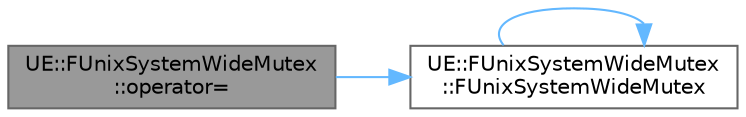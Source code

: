 digraph "UE::FUnixSystemWideMutex::operator="
{
 // INTERACTIVE_SVG=YES
 // LATEX_PDF_SIZE
  bgcolor="transparent";
  edge [fontname=Helvetica,fontsize=10,labelfontname=Helvetica,labelfontsize=10];
  node [fontname=Helvetica,fontsize=10,shape=box,height=0.2,width=0.4];
  rankdir="LR";
  Node1 [id="Node000001",label="UE::FUnixSystemWideMutex\l::operator=",height=0.2,width=0.4,color="gray40", fillcolor="grey60", style="filled", fontcolor="black",tooltip=" "];
  Node1 -> Node2 [id="edge1_Node000001_Node000002",color="steelblue1",style="solid",tooltip=" "];
  Node2 [id="Node000002",label="UE::FUnixSystemWideMutex\l::FUnixSystemWideMutex",height=0.2,width=0.4,color="grey40", fillcolor="white", style="filled",URL="$d4/d35/classUE_1_1FUnixSystemWideMutex.html#a2f5dc13bd83e41486f8f853842643e35",tooltip=" "];
  Node2 -> Node2 [id="edge2_Node000002_Node000002",color="steelblue1",style="solid",tooltip=" "];
}
